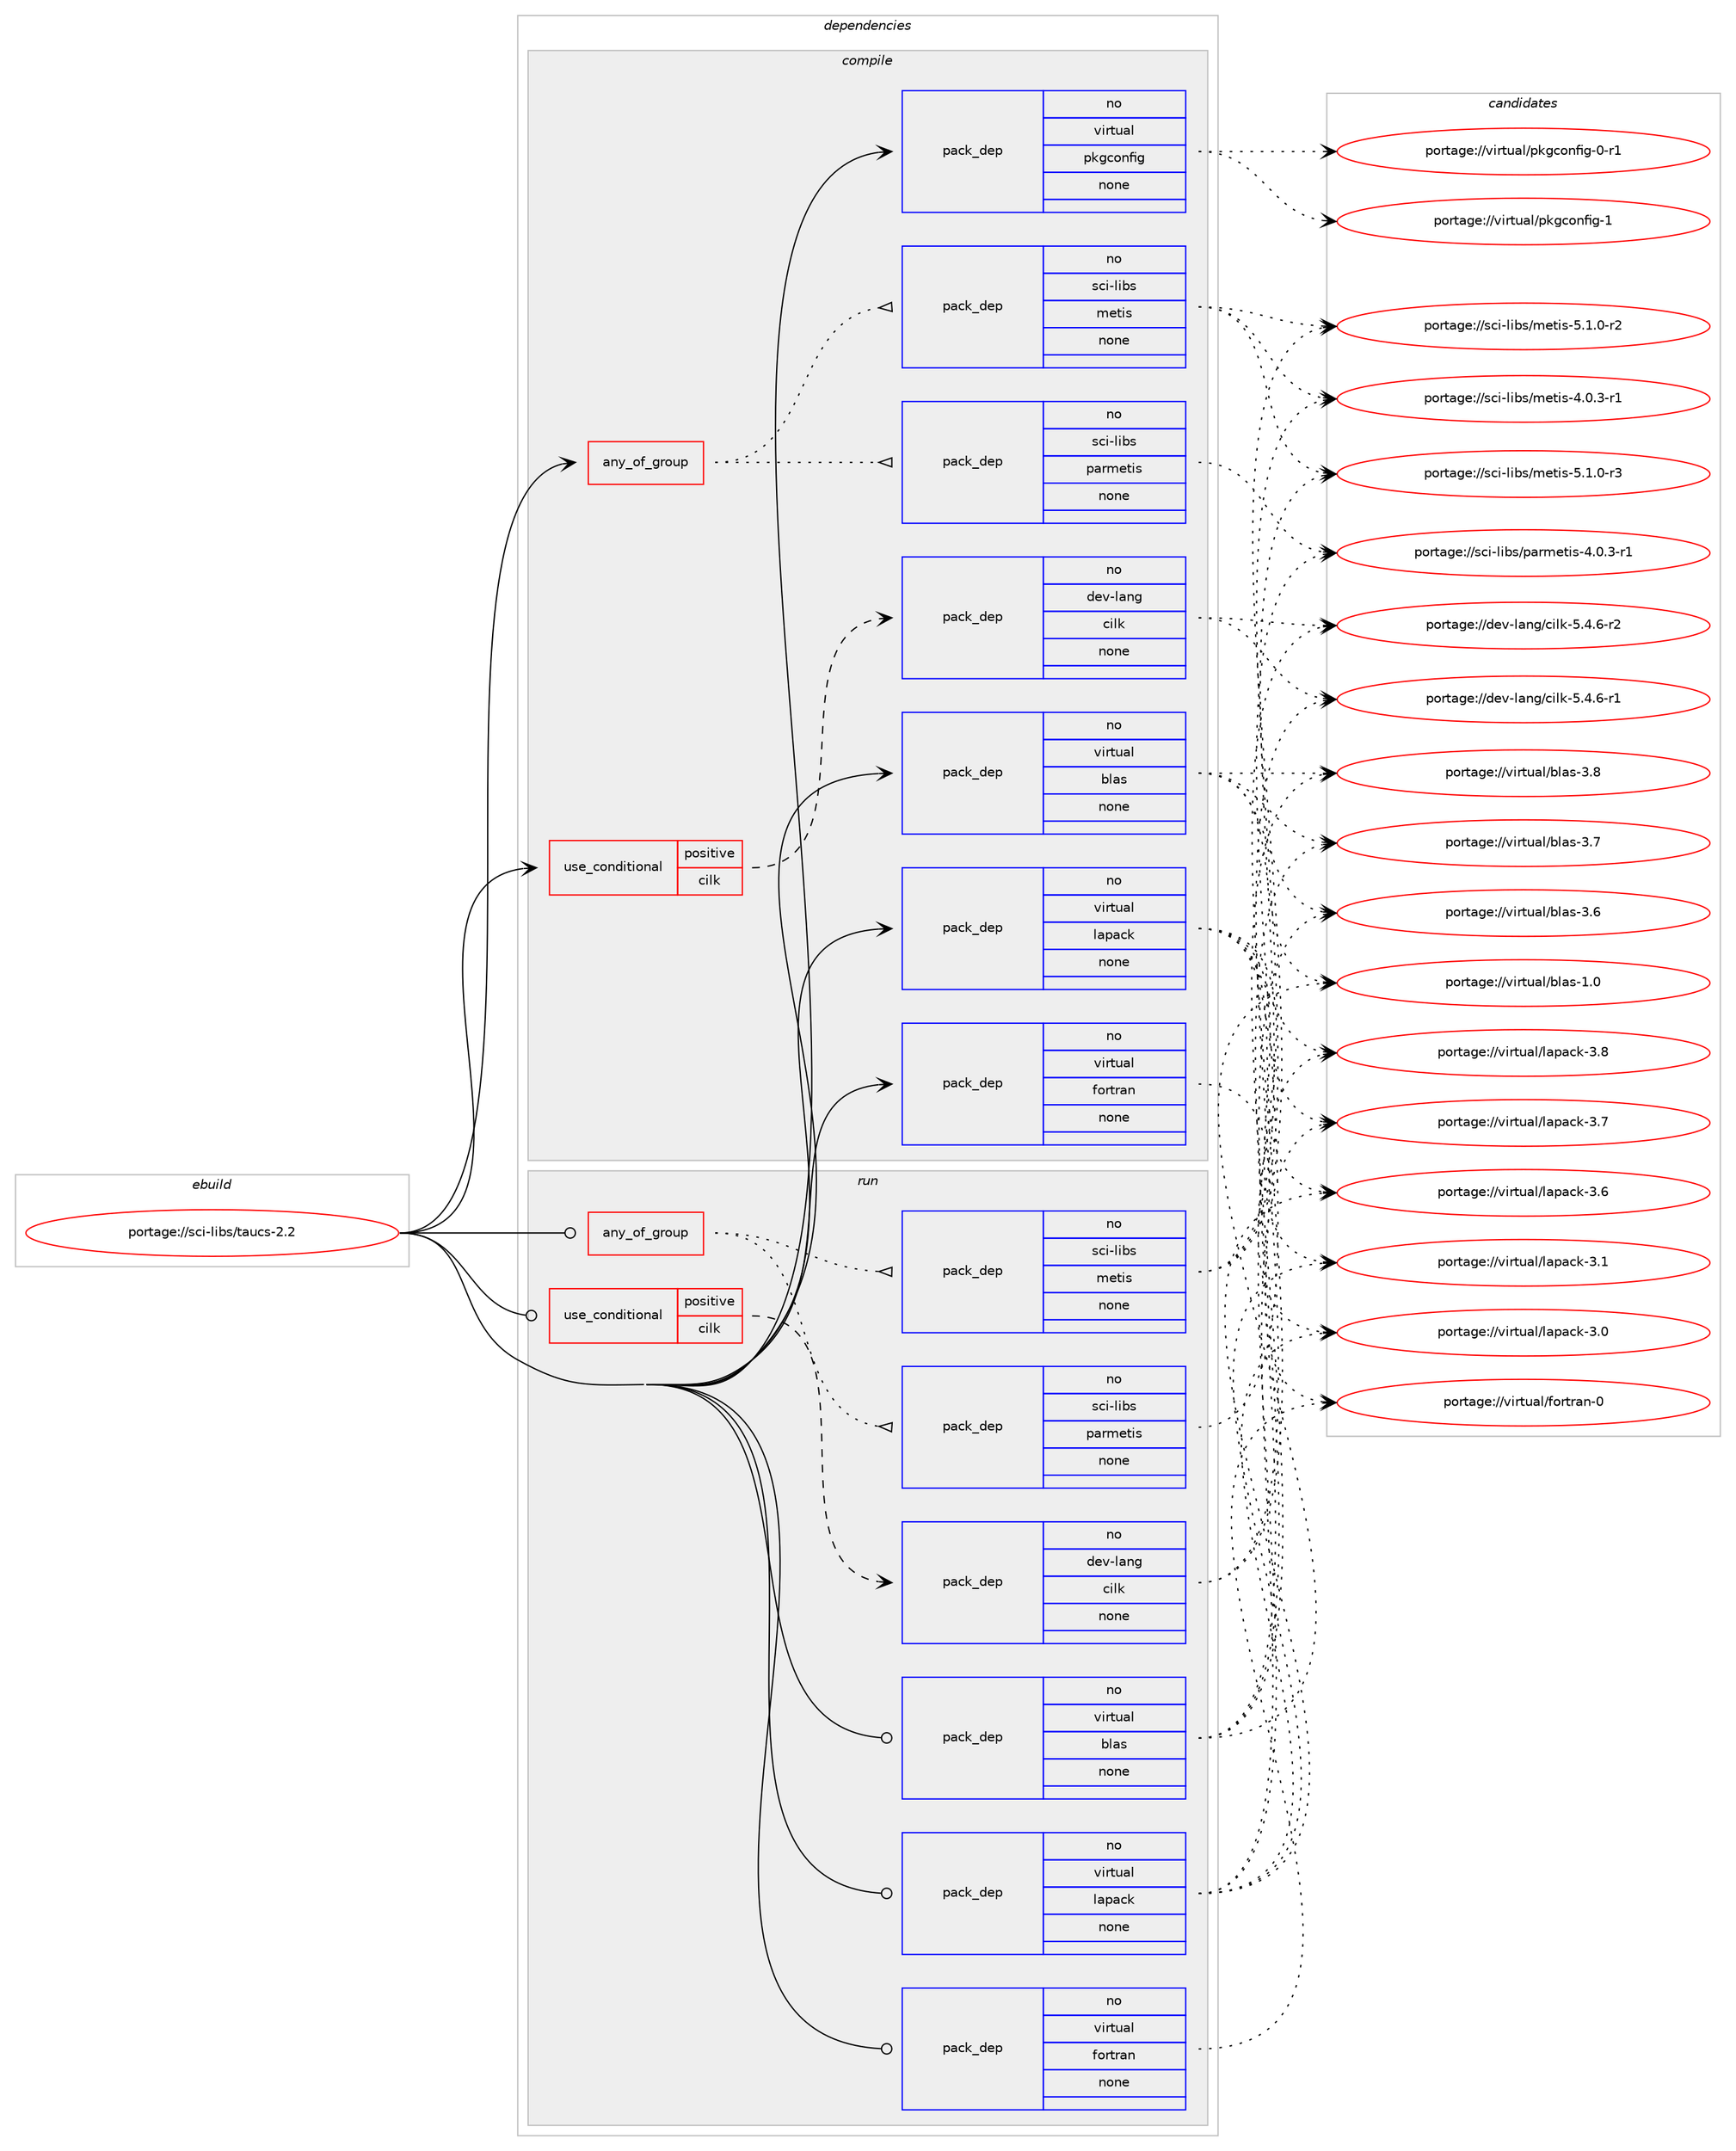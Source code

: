 digraph prolog {

# *************
# Graph options
# *************

newrank=true;
concentrate=true;
compound=true;
graph [rankdir=LR,fontname=Helvetica,fontsize=10,ranksep=1.5];#, ranksep=2.5, nodesep=0.2];
edge  [arrowhead=vee];
node  [fontname=Helvetica,fontsize=10];

# **********
# The ebuild
# **********

subgraph cluster_leftcol {
color=gray;
rank=same;
label=<<i>ebuild</i>>;
id [label="portage://sci-libs/taucs-2.2", color=red, width=4, href="../sci-libs/taucs-2.2.svg"];
}

# ****************
# The dependencies
# ****************

subgraph cluster_midcol {
color=gray;
label=<<i>dependencies</i>>;
subgraph cluster_compile {
fillcolor="#eeeeee";
style=filled;
label=<<i>compile</i>>;
subgraph any790 {
dependency36672 [label=<<TABLE BORDER="0" CELLBORDER="1" CELLSPACING="0" CELLPADDING="4"><TR><TD CELLPADDING="10">any_of_group</TD></TR></TABLE>>, shape=none, color=red];subgraph pack29269 {
dependency36673 [label=<<TABLE BORDER="0" CELLBORDER="1" CELLSPACING="0" CELLPADDING="4" WIDTH="220"><TR><TD ROWSPAN="6" CELLPADDING="30">pack_dep</TD></TR><TR><TD WIDTH="110">no</TD></TR><TR><TD>sci-libs</TD></TR><TR><TD>metis</TD></TR><TR><TD>none</TD></TR><TR><TD></TD></TR></TABLE>>, shape=none, color=blue];
}
dependency36672:e -> dependency36673:w [weight=20,style="dotted",arrowhead="oinv"];
subgraph pack29270 {
dependency36674 [label=<<TABLE BORDER="0" CELLBORDER="1" CELLSPACING="0" CELLPADDING="4" WIDTH="220"><TR><TD ROWSPAN="6" CELLPADDING="30">pack_dep</TD></TR><TR><TD WIDTH="110">no</TD></TR><TR><TD>sci-libs</TD></TR><TR><TD>parmetis</TD></TR><TR><TD>none</TD></TR><TR><TD></TD></TR></TABLE>>, shape=none, color=blue];
}
dependency36672:e -> dependency36674:w [weight=20,style="dotted",arrowhead="oinv"];
}
id:e -> dependency36672:w [weight=20,style="solid",arrowhead="vee"];
subgraph cond6611 {
dependency36675 [label=<<TABLE BORDER="0" CELLBORDER="1" CELLSPACING="0" CELLPADDING="4"><TR><TD ROWSPAN="3" CELLPADDING="10">use_conditional</TD></TR><TR><TD>positive</TD></TR><TR><TD>cilk</TD></TR></TABLE>>, shape=none, color=red];
subgraph pack29271 {
dependency36676 [label=<<TABLE BORDER="0" CELLBORDER="1" CELLSPACING="0" CELLPADDING="4" WIDTH="220"><TR><TD ROWSPAN="6" CELLPADDING="30">pack_dep</TD></TR><TR><TD WIDTH="110">no</TD></TR><TR><TD>dev-lang</TD></TR><TR><TD>cilk</TD></TR><TR><TD>none</TD></TR><TR><TD></TD></TR></TABLE>>, shape=none, color=blue];
}
dependency36675:e -> dependency36676:w [weight=20,style="dashed",arrowhead="vee"];
}
id:e -> dependency36675:w [weight=20,style="solid",arrowhead="vee"];
subgraph pack29272 {
dependency36677 [label=<<TABLE BORDER="0" CELLBORDER="1" CELLSPACING="0" CELLPADDING="4" WIDTH="220"><TR><TD ROWSPAN="6" CELLPADDING="30">pack_dep</TD></TR><TR><TD WIDTH="110">no</TD></TR><TR><TD>virtual</TD></TR><TR><TD>blas</TD></TR><TR><TD>none</TD></TR><TR><TD></TD></TR></TABLE>>, shape=none, color=blue];
}
id:e -> dependency36677:w [weight=20,style="solid",arrowhead="vee"];
subgraph pack29273 {
dependency36678 [label=<<TABLE BORDER="0" CELLBORDER="1" CELLSPACING="0" CELLPADDING="4" WIDTH="220"><TR><TD ROWSPAN="6" CELLPADDING="30">pack_dep</TD></TR><TR><TD WIDTH="110">no</TD></TR><TR><TD>virtual</TD></TR><TR><TD>fortran</TD></TR><TR><TD>none</TD></TR><TR><TD></TD></TR></TABLE>>, shape=none, color=blue];
}
id:e -> dependency36678:w [weight=20,style="solid",arrowhead="vee"];
subgraph pack29274 {
dependency36679 [label=<<TABLE BORDER="0" CELLBORDER="1" CELLSPACING="0" CELLPADDING="4" WIDTH="220"><TR><TD ROWSPAN="6" CELLPADDING="30">pack_dep</TD></TR><TR><TD WIDTH="110">no</TD></TR><TR><TD>virtual</TD></TR><TR><TD>lapack</TD></TR><TR><TD>none</TD></TR><TR><TD></TD></TR></TABLE>>, shape=none, color=blue];
}
id:e -> dependency36679:w [weight=20,style="solid",arrowhead="vee"];
subgraph pack29275 {
dependency36680 [label=<<TABLE BORDER="0" CELLBORDER="1" CELLSPACING="0" CELLPADDING="4" WIDTH="220"><TR><TD ROWSPAN="6" CELLPADDING="30">pack_dep</TD></TR><TR><TD WIDTH="110">no</TD></TR><TR><TD>virtual</TD></TR><TR><TD>pkgconfig</TD></TR><TR><TD>none</TD></TR><TR><TD></TD></TR></TABLE>>, shape=none, color=blue];
}
id:e -> dependency36680:w [weight=20,style="solid",arrowhead="vee"];
}
subgraph cluster_compileandrun {
fillcolor="#eeeeee";
style=filled;
label=<<i>compile and run</i>>;
}
subgraph cluster_run {
fillcolor="#eeeeee";
style=filled;
label=<<i>run</i>>;
subgraph any791 {
dependency36681 [label=<<TABLE BORDER="0" CELLBORDER="1" CELLSPACING="0" CELLPADDING="4"><TR><TD CELLPADDING="10">any_of_group</TD></TR></TABLE>>, shape=none, color=red];subgraph pack29276 {
dependency36682 [label=<<TABLE BORDER="0" CELLBORDER="1" CELLSPACING="0" CELLPADDING="4" WIDTH="220"><TR><TD ROWSPAN="6" CELLPADDING="30">pack_dep</TD></TR><TR><TD WIDTH="110">no</TD></TR><TR><TD>sci-libs</TD></TR><TR><TD>metis</TD></TR><TR><TD>none</TD></TR><TR><TD></TD></TR></TABLE>>, shape=none, color=blue];
}
dependency36681:e -> dependency36682:w [weight=20,style="dotted",arrowhead="oinv"];
subgraph pack29277 {
dependency36683 [label=<<TABLE BORDER="0" CELLBORDER="1" CELLSPACING="0" CELLPADDING="4" WIDTH="220"><TR><TD ROWSPAN="6" CELLPADDING="30">pack_dep</TD></TR><TR><TD WIDTH="110">no</TD></TR><TR><TD>sci-libs</TD></TR><TR><TD>parmetis</TD></TR><TR><TD>none</TD></TR><TR><TD></TD></TR></TABLE>>, shape=none, color=blue];
}
dependency36681:e -> dependency36683:w [weight=20,style="dotted",arrowhead="oinv"];
}
id:e -> dependency36681:w [weight=20,style="solid",arrowhead="odot"];
subgraph cond6612 {
dependency36684 [label=<<TABLE BORDER="0" CELLBORDER="1" CELLSPACING="0" CELLPADDING="4"><TR><TD ROWSPAN="3" CELLPADDING="10">use_conditional</TD></TR><TR><TD>positive</TD></TR><TR><TD>cilk</TD></TR></TABLE>>, shape=none, color=red];
subgraph pack29278 {
dependency36685 [label=<<TABLE BORDER="0" CELLBORDER="1" CELLSPACING="0" CELLPADDING="4" WIDTH="220"><TR><TD ROWSPAN="6" CELLPADDING="30">pack_dep</TD></TR><TR><TD WIDTH="110">no</TD></TR><TR><TD>dev-lang</TD></TR><TR><TD>cilk</TD></TR><TR><TD>none</TD></TR><TR><TD></TD></TR></TABLE>>, shape=none, color=blue];
}
dependency36684:e -> dependency36685:w [weight=20,style="dashed",arrowhead="vee"];
}
id:e -> dependency36684:w [weight=20,style="solid",arrowhead="odot"];
subgraph pack29279 {
dependency36686 [label=<<TABLE BORDER="0" CELLBORDER="1" CELLSPACING="0" CELLPADDING="4" WIDTH="220"><TR><TD ROWSPAN="6" CELLPADDING="30">pack_dep</TD></TR><TR><TD WIDTH="110">no</TD></TR><TR><TD>virtual</TD></TR><TR><TD>blas</TD></TR><TR><TD>none</TD></TR><TR><TD></TD></TR></TABLE>>, shape=none, color=blue];
}
id:e -> dependency36686:w [weight=20,style="solid",arrowhead="odot"];
subgraph pack29280 {
dependency36687 [label=<<TABLE BORDER="0" CELLBORDER="1" CELLSPACING="0" CELLPADDING="4" WIDTH="220"><TR><TD ROWSPAN="6" CELLPADDING="30">pack_dep</TD></TR><TR><TD WIDTH="110">no</TD></TR><TR><TD>virtual</TD></TR><TR><TD>fortran</TD></TR><TR><TD>none</TD></TR><TR><TD></TD></TR></TABLE>>, shape=none, color=blue];
}
id:e -> dependency36687:w [weight=20,style="solid",arrowhead="odot"];
subgraph pack29281 {
dependency36688 [label=<<TABLE BORDER="0" CELLBORDER="1" CELLSPACING="0" CELLPADDING="4" WIDTH="220"><TR><TD ROWSPAN="6" CELLPADDING="30">pack_dep</TD></TR><TR><TD WIDTH="110">no</TD></TR><TR><TD>virtual</TD></TR><TR><TD>lapack</TD></TR><TR><TD>none</TD></TR><TR><TD></TD></TR></TABLE>>, shape=none, color=blue];
}
id:e -> dependency36688:w [weight=20,style="solid",arrowhead="odot"];
}
}

# **************
# The candidates
# **************

subgraph cluster_choices {
rank=same;
color=gray;
label=<<i>candidates</i>>;

subgraph choice29269 {
color=black;
nodesep=1;
choice115991054510810598115471091011161051154553464946484511451 [label="portage://sci-libs/metis-5.1.0-r3", color=red, width=4,href="../sci-libs/metis-5.1.0-r3.svg"];
choice115991054510810598115471091011161051154553464946484511450 [label="portage://sci-libs/metis-5.1.0-r2", color=red, width=4,href="../sci-libs/metis-5.1.0-r2.svg"];
choice115991054510810598115471091011161051154552464846514511449 [label="portage://sci-libs/metis-4.0.3-r1", color=red, width=4,href="../sci-libs/metis-4.0.3-r1.svg"];
dependency36673:e -> choice115991054510810598115471091011161051154553464946484511451:w [style=dotted,weight="100"];
dependency36673:e -> choice115991054510810598115471091011161051154553464946484511450:w [style=dotted,weight="100"];
dependency36673:e -> choice115991054510810598115471091011161051154552464846514511449:w [style=dotted,weight="100"];
}
subgraph choice29270 {
color=black;
nodesep=1;
choice11599105451081059811547112971141091011161051154552464846514511449 [label="portage://sci-libs/parmetis-4.0.3-r1", color=red, width=4,href="../sci-libs/parmetis-4.0.3-r1.svg"];
dependency36674:e -> choice11599105451081059811547112971141091011161051154552464846514511449:w [style=dotted,weight="100"];
}
subgraph choice29271 {
color=black;
nodesep=1;
choice100101118451089711010347991051081074553465246544511450 [label="portage://dev-lang/cilk-5.4.6-r2", color=red, width=4,href="../dev-lang/cilk-5.4.6-r2.svg"];
choice100101118451089711010347991051081074553465246544511449 [label="portage://dev-lang/cilk-5.4.6-r1", color=red, width=4,href="../dev-lang/cilk-5.4.6-r1.svg"];
dependency36676:e -> choice100101118451089711010347991051081074553465246544511450:w [style=dotted,weight="100"];
dependency36676:e -> choice100101118451089711010347991051081074553465246544511449:w [style=dotted,weight="100"];
}
subgraph choice29272 {
color=black;
nodesep=1;
choice1181051141161179710847981089711545514656 [label="portage://virtual/blas-3.8", color=red, width=4,href="../virtual/blas-3.8.svg"];
choice1181051141161179710847981089711545514655 [label="portage://virtual/blas-3.7", color=red, width=4,href="../virtual/blas-3.7.svg"];
choice1181051141161179710847981089711545514654 [label="portage://virtual/blas-3.6", color=red, width=4,href="../virtual/blas-3.6.svg"];
choice1181051141161179710847981089711545494648 [label="portage://virtual/blas-1.0", color=red, width=4,href="../virtual/blas-1.0.svg"];
dependency36677:e -> choice1181051141161179710847981089711545514656:w [style=dotted,weight="100"];
dependency36677:e -> choice1181051141161179710847981089711545514655:w [style=dotted,weight="100"];
dependency36677:e -> choice1181051141161179710847981089711545514654:w [style=dotted,weight="100"];
dependency36677:e -> choice1181051141161179710847981089711545494648:w [style=dotted,weight="100"];
}
subgraph choice29273 {
color=black;
nodesep=1;
choice1181051141161179710847102111114116114971104548 [label="portage://virtual/fortran-0", color=red, width=4,href="../virtual/fortran-0.svg"];
dependency36678:e -> choice1181051141161179710847102111114116114971104548:w [style=dotted,weight="100"];
}
subgraph choice29274 {
color=black;
nodesep=1;
choice118105114116117971084710897112979910745514656 [label="portage://virtual/lapack-3.8", color=red, width=4,href="../virtual/lapack-3.8.svg"];
choice118105114116117971084710897112979910745514655 [label="portage://virtual/lapack-3.7", color=red, width=4,href="../virtual/lapack-3.7.svg"];
choice118105114116117971084710897112979910745514654 [label="portage://virtual/lapack-3.6", color=red, width=4,href="../virtual/lapack-3.6.svg"];
choice118105114116117971084710897112979910745514649 [label="portage://virtual/lapack-3.1", color=red, width=4,href="../virtual/lapack-3.1.svg"];
choice118105114116117971084710897112979910745514648 [label="portage://virtual/lapack-3.0", color=red, width=4,href="../virtual/lapack-3.0.svg"];
dependency36679:e -> choice118105114116117971084710897112979910745514656:w [style=dotted,weight="100"];
dependency36679:e -> choice118105114116117971084710897112979910745514655:w [style=dotted,weight="100"];
dependency36679:e -> choice118105114116117971084710897112979910745514654:w [style=dotted,weight="100"];
dependency36679:e -> choice118105114116117971084710897112979910745514649:w [style=dotted,weight="100"];
dependency36679:e -> choice118105114116117971084710897112979910745514648:w [style=dotted,weight="100"];
}
subgraph choice29275 {
color=black;
nodesep=1;
choice1181051141161179710847112107103991111101021051034549 [label="portage://virtual/pkgconfig-1", color=red, width=4,href="../virtual/pkgconfig-1.svg"];
choice11810511411611797108471121071039911111010210510345484511449 [label="portage://virtual/pkgconfig-0-r1", color=red, width=4,href="../virtual/pkgconfig-0-r1.svg"];
dependency36680:e -> choice1181051141161179710847112107103991111101021051034549:w [style=dotted,weight="100"];
dependency36680:e -> choice11810511411611797108471121071039911111010210510345484511449:w [style=dotted,weight="100"];
}
subgraph choice29276 {
color=black;
nodesep=1;
choice115991054510810598115471091011161051154553464946484511451 [label="portage://sci-libs/metis-5.1.0-r3", color=red, width=4,href="../sci-libs/metis-5.1.0-r3.svg"];
choice115991054510810598115471091011161051154553464946484511450 [label="portage://sci-libs/metis-5.1.0-r2", color=red, width=4,href="../sci-libs/metis-5.1.0-r2.svg"];
choice115991054510810598115471091011161051154552464846514511449 [label="portage://sci-libs/metis-4.0.3-r1", color=red, width=4,href="../sci-libs/metis-4.0.3-r1.svg"];
dependency36682:e -> choice115991054510810598115471091011161051154553464946484511451:w [style=dotted,weight="100"];
dependency36682:e -> choice115991054510810598115471091011161051154553464946484511450:w [style=dotted,weight="100"];
dependency36682:e -> choice115991054510810598115471091011161051154552464846514511449:w [style=dotted,weight="100"];
}
subgraph choice29277 {
color=black;
nodesep=1;
choice11599105451081059811547112971141091011161051154552464846514511449 [label="portage://sci-libs/parmetis-4.0.3-r1", color=red, width=4,href="../sci-libs/parmetis-4.0.3-r1.svg"];
dependency36683:e -> choice11599105451081059811547112971141091011161051154552464846514511449:w [style=dotted,weight="100"];
}
subgraph choice29278 {
color=black;
nodesep=1;
choice100101118451089711010347991051081074553465246544511450 [label="portage://dev-lang/cilk-5.4.6-r2", color=red, width=4,href="../dev-lang/cilk-5.4.6-r2.svg"];
choice100101118451089711010347991051081074553465246544511449 [label="portage://dev-lang/cilk-5.4.6-r1", color=red, width=4,href="../dev-lang/cilk-5.4.6-r1.svg"];
dependency36685:e -> choice100101118451089711010347991051081074553465246544511450:w [style=dotted,weight="100"];
dependency36685:e -> choice100101118451089711010347991051081074553465246544511449:w [style=dotted,weight="100"];
}
subgraph choice29279 {
color=black;
nodesep=1;
choice1181051141161179710847981089711545514656 [label="portage://virtual/blas-3.8", color=red, width=4,href="../virtual/blas-3.8.svg"];
choice1181051141161179710847981089711545514655 [label="portage://virtual/blas-3.7", color=red, width=4,href="../virtual/blas-3.7.svg"];
choice1181051141161179710847981089711545514654 [label="portage://virtual/blas-3.6", color=red, width=4,href="../virtual/blas-3.6.svg"];
choice1181051141161179710847981089711545494648 [label="portage://virtual/blas-1.0", color=red, width=4,href="../virtual/blas-1.0.svg"];
dependency36686:e -> choice1181051141161179710847981089711545514656:w [style=dotted,weight="100"];
dependency36686:e -> choice1181051141161179710847981089711545514655:w [style=dotted,weight="100"];
dependency36686:e -> choice1181051141161179710847981089711545514654:w [style=dotted,weight="100"];
dependency36686:e -> choice1181051141161179710847981089711545494648:w [style=dotted,weight="100"];
}
subgraph choice29280 {
color=black;
nodesep=1;
choice1181051141161179710847102111114116114971104548 [label="portage://virtual/fortran-0", color=red, width=4,href="../virtual/fortran-0.svg"];
dependency36687:e -> choice1181051141161179710847102111114116114971104548:w [style=dotted,weight="100"];
}
subgraph choice29281 {
color=black;
nodesep=1;
choice118105114116117971084710897112979910745514656 [label="portage://virtual/lapack-3.8", color=red, width=4,href="../virtual/lapack-3.8.svg"];
choice118105114116117971084710897112979910745514655 [label="portage://virtual/lapack-3.7", color=red, width=4,href="../virtual/lapack-3.7.svg"];
choice118105114116117971084710897112979910745514654 [label="portage://virtual/lapack-3.6", color=red, width=4,href="../virtual/lapack-3.6.svg"];
choice118105114116117971084710897112979910745514649 [label="portage://virtual/lapack-3.1", color=red, width=4,href="../virtual/lapack-3.1.svg"];
choice118105114116117971084710897112979910745514648 [label="portage://virtual/lapack-3.0", color=red, width=4,href="../virtual/lapack-3.0.svg"];
dependency36688:e -> choice118105114116117971084710897112979910745514656:w [style=dotted,weight="100"];
dependency36688:e -> choice118105114116117971084710897112979910745514655:w [style=dotted,weight="100"];
dependency36688:e -> choice118105114116117971084710897112979910745514654:w [style=dotted,weight="100"];
dependency36688:e -> choice118105114116117971084710897112979910745514649:w [style=dotted,weight="100"];
dependency36688:e -> choice118105114116117971084710897112979910745514648:w [style=dotted,weight="100"];
}
}

}
